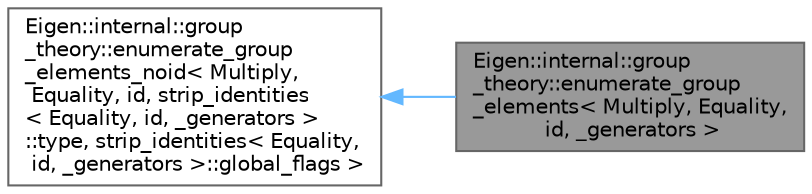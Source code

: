 digraph "Eigen::internal::group_theory::enumerate_group_elements&lt; Multiply, Equality, id, _generators &gt;"
{
 // LATEX_PDF_SIZE
  bgcolor="transparent";
  edge [fontname=Helvetica,fontsize=10,labelfontname=Helvetica,labelfontsize=10];
  node [fontname=Helvetica,fontsize=10,shape=box,height=0.2,width=0.4];
  rankdir="LR";
  Node1 [id="Node000001",label="Eigen::internal::group\l_theory::enumerate_group\l_elements\< Multiply, Equality,\l id, _generators \>",height=0.2,width=0.4,color="gray40", fillcolor="grey60", style="filled", fontcolor="black",tooltip=" "];
  Node2 -> Node1 [id="edge1_Node000001_Node000002",dir="back",color="steelblue1",style="solid",tooltip=" "];
  Node2 [id="Node000002",label="Eigen::internal::group\l_theory::enumerate_group\l_elements_noid\< Multiply,\l Equality, id, strip_identities\l\< Equality, id, _generators \>\l::type, strip_identities\< Equality,\l id, _generators \>::global_flags \>",height=0.2,width=0.4,color="gray40", fillcolor="white", style="filled",URL="$struct_eigen_1_1internal_1_1group__theory_1_1enumerate__group__elements__noid.html",tooltip=" "];
}
